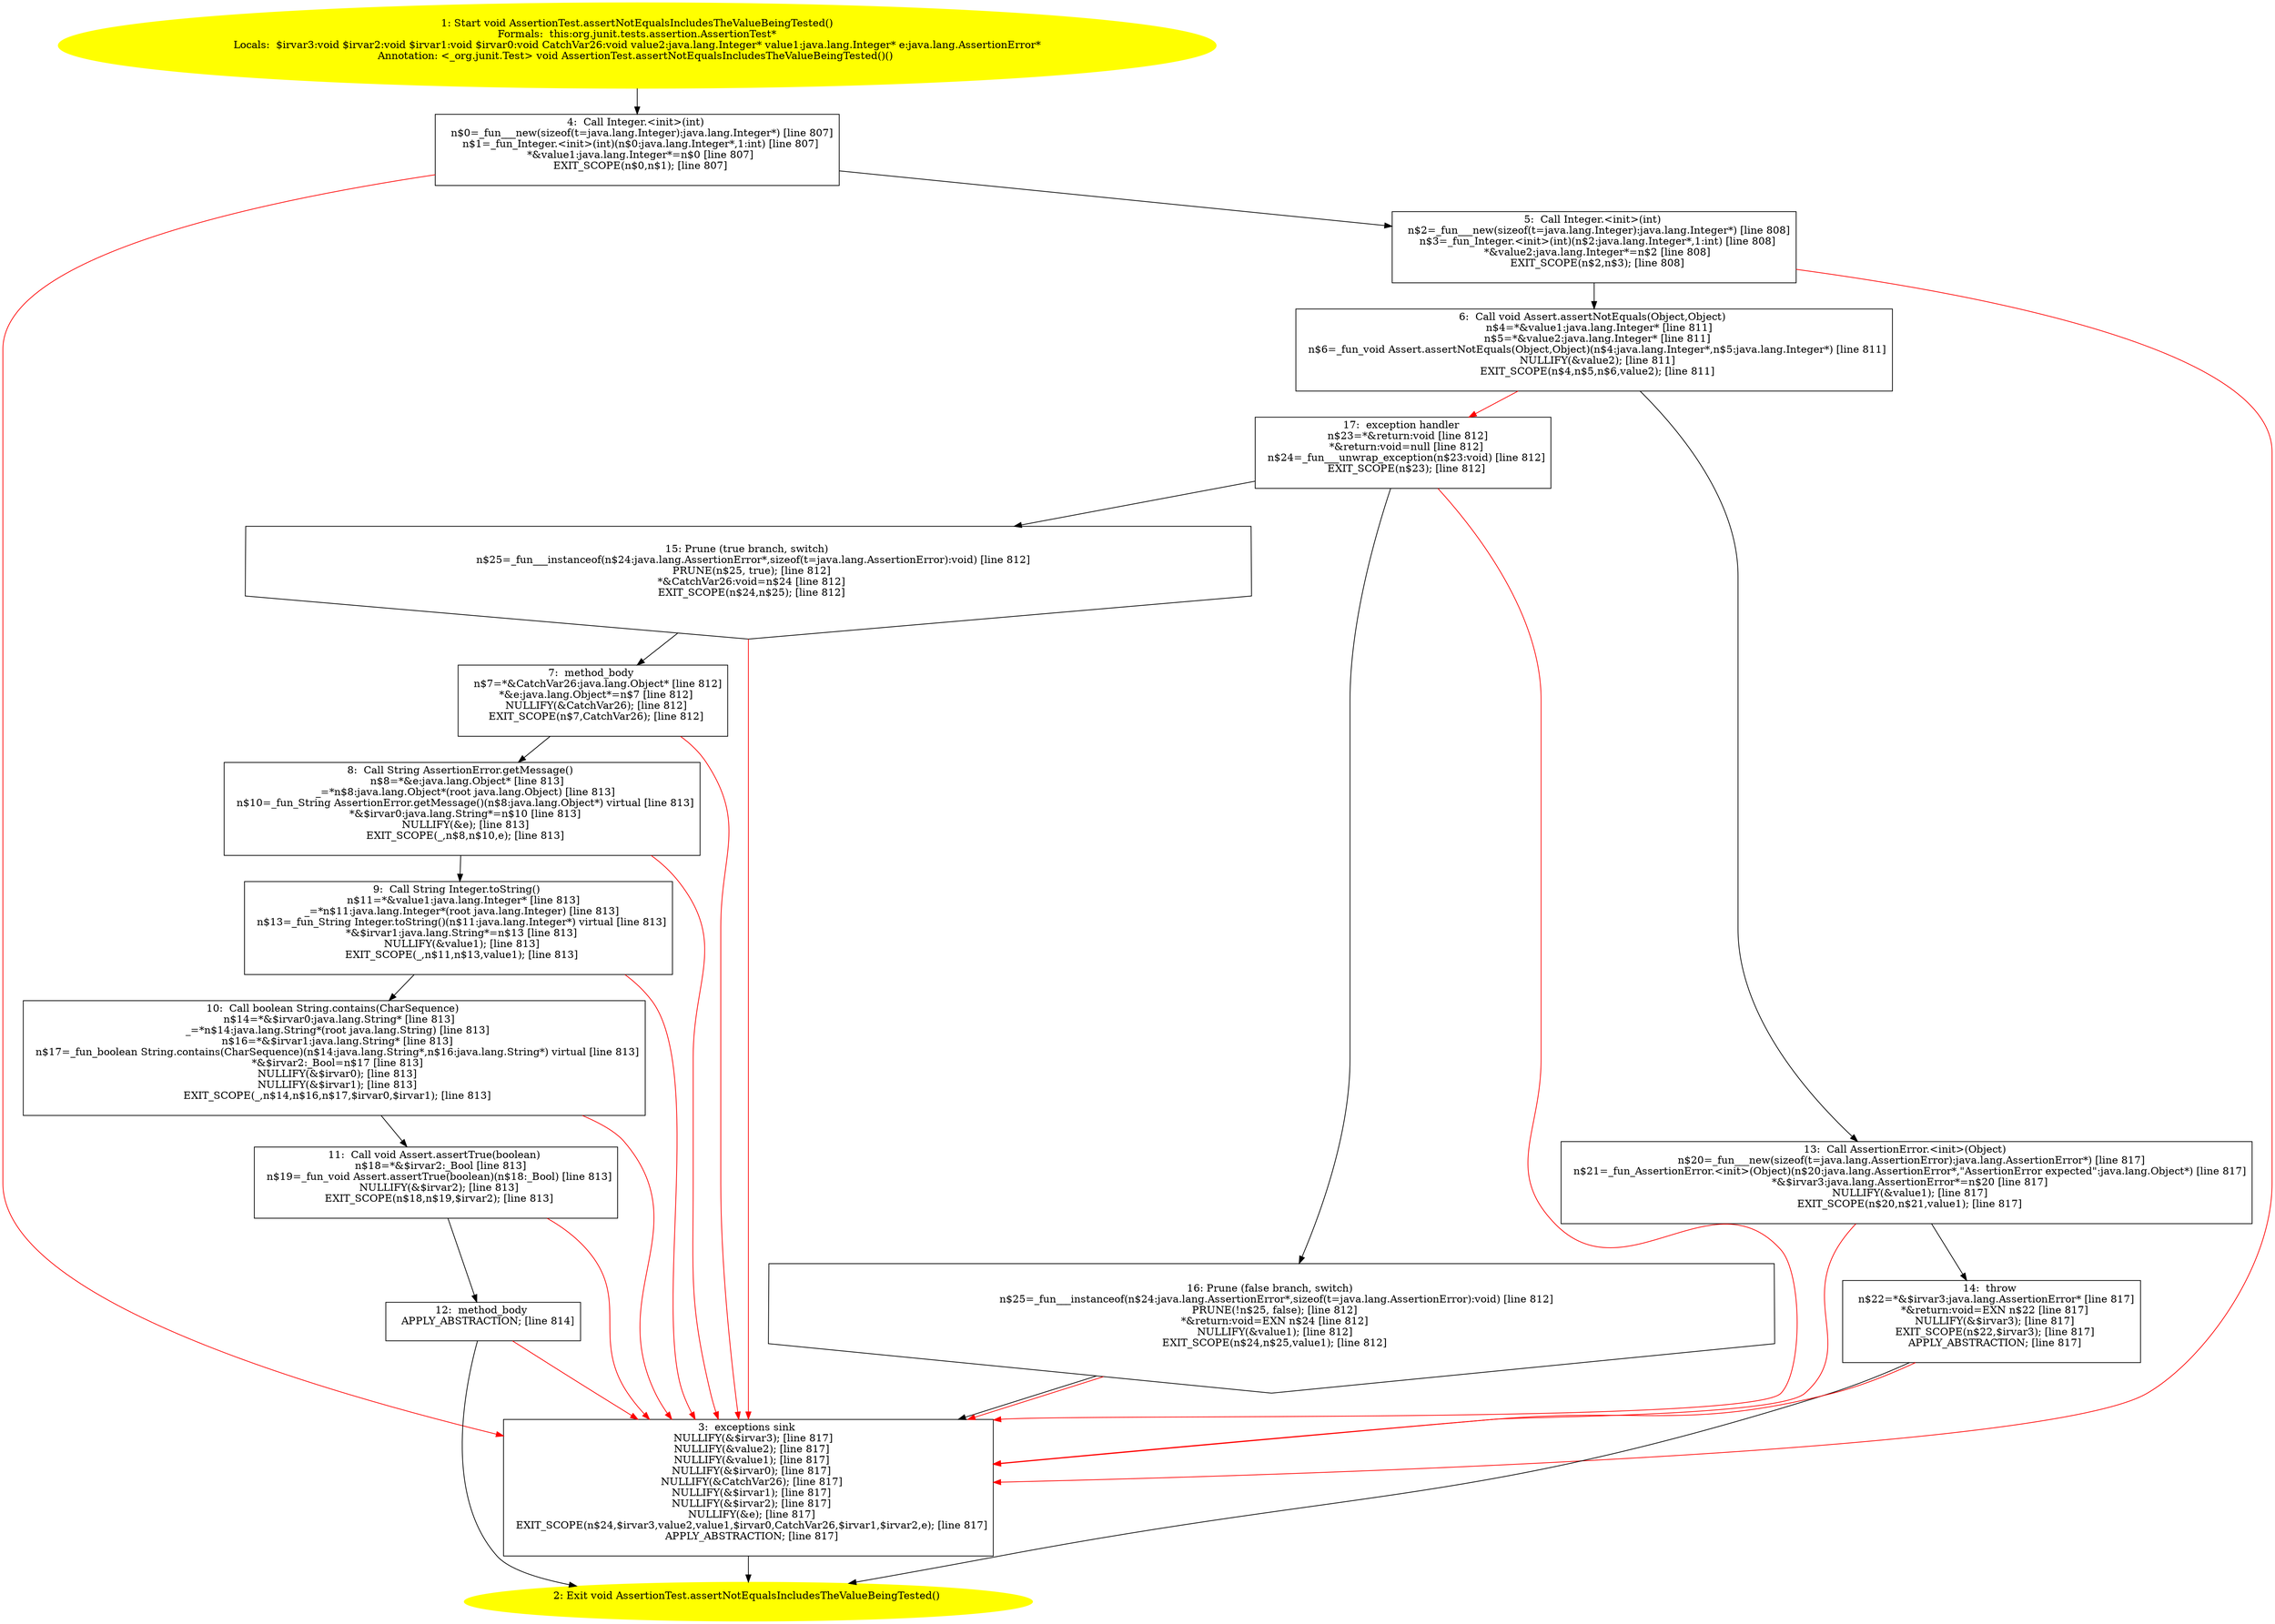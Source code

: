 /* @generated */
digraph cfg {
"org.junit.tests.assertion.AssertionTest.assertNotEqualsIncludesTheValueBeingTested():void.aa51c28e96113734ded1e4410dbb2583_1" [label="1: Start void AssertionTest.assertNotEqualsIncludesTheValueBeingTested()\nFormals:  this:org.junit.tests.assertion.AssertionTest*\nLocals:  $irvar3:void $irvar2:void $irvar1:void $irvar0:void CatchVar26:void value2:java.lang.Integer* value1:java.lang.Integer* e:java.lang.AssertionError*\nAnnotation: <_org.junit.Test> void AssertionTest.assertNotEqualsIncludesTheValueBeingTested()() \n  " color=yellow style=filled]
	

	 "org.junit.tests.assertion.AssertionTest.assertNotEqualsIncludesTheValueBeingTested():void.aa51c28e96113734ded1e4410dbb2583_1" -> "org.junit.tests.assertion.AssertionTest.assertNotEqualsIncludesTheValueBeingTested():void.aa51c28e96113734ded1e4410dbb2583_4" ;
"org.junit.tests.assertion.AssertionTest.assertNotEqualsIncludesTheValueBeingTested():void.aa51c28e96113734ded1e4410dbb2583_2" [label="2: Exit void AssertionTest.assertNotEqualsIncludesTheValueBeingTested() \n  " color=yellow style=filled]
	

"org.junit.tests.assertion.AssertionTest.assertNotEqualsIncludesTheValueBeingTested():void.aa51c28e96113734ded1e4410dbb2583_3" [label="3:  exceptions sink \n   NULLIFY(&$irvar3); [line 817]\n  NULLIFY(&value2); [line 817]\n  NULLIFY(&value1); [line 817]\n  NULLIFY(&$irvar0); [line 817]\n  NULLIFY(&CatchVar26); [line 817]\n  NULLIFY(&$irvar1); [line 817]\n  NULLIFY(&$irvar2); [line 817]\n  NULLIFY(&e); [line 817]\n  EXIT_SCOPE(n$24,$irvar3,value2,value1,$irvar0,CatchVar26,$irvar1,$irvar2,e); [line 817]\n  APPLY_ABSTRACTION; [line 817]\n " shape="box"]
	

	 "org.junit.tests.assertion.AssertionTest.assertNotEqualsIncludesTheValueBeingTested():void.aa51c28e96113734ded1e4410dbb2583_3" -> "org.junit.tests.assertion.AssertionTest.assertNotEqualsIncludesTheValueBeingTested():void.aa51c28e96113734ded1e4410dbb2583_2" ;
"org.junit.tests.assertion.AssertionTest.assertNotEqualsIncludesTheValueBeingTested():void.aa51c28e96113734ded1e4410dbb2583_4" [label="4:  Call Integer.<init>(int) \n   n$0=_fun___new(sizeof(t=java.lang.Integer):java.lang.Integer*) [line 807]\n  n$1=_fun_Integer.<init>(int)(n$0:java.lang.Integer*,1:int) [line 807]\n  *&value1:java.lang.Integer*=n$0 [line 807]\n  EXIT_SCOPE(n$0,n$1); [line 807]\n " shape="box"]
	

	 "org.junit.tests.assertion.AssertionTest.assertNotEqualsIncludesTheValueBeingTested():void.aa51c28e96113734ded1e4410dbb2583_4" -> "org.junit.tests.assertion.AssertionTest.assertNotEqualsIncludesTheValueBeingTested():void.aa51c28e96113734ded1e4410dbb2583_5" ;
	 "org.junit.tests.assertion.AssertionTest.assertNotEqualsIncludesTheValueBeingTested():void.aa51c28e96113734ded1e4410dbb2583_4" -> "org.junit.tests.assertion.AssertionTest.assertNotEqualsIncludesTheValueBeingTested():void.aa51c28e96113734ded1e4410dbb2583_3" [color="red" ];
"org.junit.tests.assertion.AssertionTest.assertNotEqualsIncludesTheValueBeingTested():void.aa51c28e96113734ded1e4410dbb2583_5" [label="5:  Call Integer.<init>(int) \n   n$2=_fun___new(sizeof(t=java.lang.Integer):java.lang.Integer*) [line 808]\n  n$3=_fun_Integer.<init>(int)(n$2:java.lang.Integer*,1:int) [line 808]\n  *&value2:java.lang.Integer*=n$2 [line 808]\n  EXIT_SCOPE(n$2,n$3); [line 808]\n " shape="box"]
	

	 "org.junit.tests.assertion.AssertionTest.assertNotEqualsIncludesTheValueBeingTested():void.aa51c28e96113734ded1e4410dbb2583_5" -> "org.junit.tests.assertion.AssertionTest.assertNotEqualsIncludesTheValueBeingTested():void.aa51c28e96113734ded1e4410dbb2583_6" ;
	 "org.junit.tests.assertion.AssertionTest.assertNotEqualsIncludesTheValueBeingTested():void.aa51c28e96113734ded1e4410dbb2583_5" -> "org.junit.tests.assertion.AssertionTest.assertNotEqualsIncludesTheValueBeingTested():void.aa51c28e96113734ded1e4410dbb2583_3" [color="red" ];
"org.junit.tests.assertion.AssertionTest.assertNotEqualsIncludesTheValueBeingTested():void.aa51c28e96113734ded1e4410dbb2583_6" [label="6:  Call void Assert.assertNotEquals(Object,Object) \n   n$4=*&value1:java.lang.Integer* [line 811]\n  n$5=*&value2:java.lang.Integer* [line 811]\n  n$6=_fun_void Assert.assertNotEquals(Object,Object)(n$4:java.lang.Integer*,n$5:java.lang.Integer*) [line 811]\n  NULLIFY(&value2); [line 811]\n  EXIT_SCOPE(n$4,n$5,n$6,value2); [line 811]\n " shape="box"]
	

	 "org.junit.tests.assertion.AssertionTest.assertNotEqualsIncludesTheValueBeingTested():void.aa51c28e96113734ded1e4410dbb2583_6" -> "org.junit.tests.assertion.AssertionTest.assertNotEqualsIncludesTheValueBeingTested():void.aa51c28e96113734ded1e4410dbb2583_13" ;
	 "org.junit.tests.assertion.AssertionTest.assertNotEqualsIncludesTheValueBeingTested():void.aa51c28e96113734ded1e4410dbb2583_6" -> "org.junit.tests.assertion.AssertionTest.assertNotEqualsIncludesTheValueBeingTested():void.aa51c28e96113734ded1e4410dbb2583_17" [color="red" ];
"org.junit.tests.assertion.AssertionTest.assertNotEqualsIncludesTheValueBeingTested():void.aa51c28e96113734ded1e4410dbb2583_7" [label="7:  method_body \n   n$7=*&CatchVar26:java.lang.Object* [line 812]\n  *&e:java.lang.Object*=n$7 [line 812]\n  NULLIFY(&CatchVar26); [line 812]\n  EXIT_SCOPE(n$7,CatchVar26); [line 812]\n " shape="box"]
	

	 "org.junit.tests.assertion.AssertionTest.assertNotEqualsIncludesTheValueBeingTested():void.aa51c28e96113734ded1e4410dbb2583_7" -> "org.junit.tests.assertion.AssertionTest.assertNotEqualsIncludesTheValueBeingTested():void.aa51c28e96113734ded1e4410dbb2583_8" ;
	 "org.junit.tests.assertion.AssertionTest.assertNotEqualsIncludesTheValueBeingTested():void.aa51c28e96113734ded1e4410dbb2583_7" -> "org.junit.tests.assertion.AssertionTest.assertNotEqualsIncludesTheValueBeingTested():void.aa51c28e96113734ded1e4410dbb2583_3" [color="red" ];
"org.junit.tests.assertion.AssertionTest.assertNotEqualsIncludesTheValueBeingTested():void.aa51c28e96113734ded1e4410dbb2583_8" [label="8:  Call String AssertionError.getMessage() \n   n$8=*&e:java.lang.Object* [line 813]\n  _=*n$8:java.lang.Object*(root java.lang.Object) [line 813]\n  n$10=_fun_String AssertionError.getMessage()(n$8:java.lang.Object*) virtual [line 813]\n  *&$irvar0:java.lang.String*=n$10 [line 813]\n  NULLIFY(&e); [line 813]\n  EXIT_SCOPE(_,n$8,n$10,e); [line 813]\n " shape="box"]
	

	 "org.junit.tests.assertion.AssertionTest.assertNotEqualsIncludesTheValueBeingTested():void.aa51c28e96113734ded1e4410dbb2583_8" -> "org.junit.tests.assertion.AssertionTest.assertNotEqualsIncludesTheValueBeingTested():void.aa51c28e96113734ded1e4410dbb2583_9" ;
	 "org.junit.tests.assertion.AssertionTest.assertNotEqualsIncludesTheValueBeingTested():void.aa51c28e96113734ded1e4410dbb2583_8" -> "org.junit.tests.assertion.AssertionTest.assertNotEqualsIncludesTheValueBeingTested():void.aa51c28e96113734ded1e4410dbb2583_3" [color="red" ];
"org.junit.tests.assertion.AssertionTest.assertNotEqualsIncludesTheValueBeingTested():void.aa51c28e96113734ded1e4410dbb2583_9" [label="9:  Call String Integer.toString() \n   n$11=*&value1:java.lang.Integer* [line 813]\n  _=*n$11:java.lang.Integer*(root java.lang.Integer) [line 813]\n  n$13=_fun_String Integer.toString()(n$11:java.lang.Integer*) virtual [line 813]\n  *&$irvar1:java.lang.String*=n$13 [line 813]\n  NULLIFY(&value1); [line 813]\n  EXIT_SCOPE(_,n$11,n$13,value1); [line 813]\n " shape="box"]
	

	 "org.junit.tests.assertion.AssertionTest.assertNotEqualsIncludesTheValueBeingTested():void.aa51c28e96113734ded1e4410dbb2583_9" -> "org.junit.tests.assertion.AssertionTest.assertNotEqualsIncludesTheValueBeingTested():void.aa51c28e96113734ded1e4410dbb2583_10" ;
	 "org.junit.tests.assertion.AssertionTest.assertNotEqualsIncludesTheValueBeingTested():void.aa51c28e96113734ded1e4410dbb2583_9" -> "org.junit.tests.assertion.AssertionTest.assertNotEqualsIncludesTheValueBeingTested():void.aa51c28e96113734ded1e4410dbb2583_3" [color="red" ];
"org.junit.tests.assertion.AssertionTest.assertNotEqualsIncludesTheValueBeingTested():void.aa51c28e96113734ded1e4410dbb2583_10" [label="10:  Call boolean String.contains(CharSequence) \n   n$14=*&$irvar0:java.lang.String* [line 813]\n  _=*n$14:java.lang.String*(root java.lang.String) [line 813]\n  n$16=*&$irvar1:java.lang.String* [line 813]\n  n$17=_fun_boolean String.contains(CharSequence)(n$14:java.lang.String*,n$16:java.lang.String*) virtual [line 813]\n  *&$irvar2:_Bool=n$17 [line 813]\n  NULLIFY(&$irvar0); [line 813]\n  NULLIFY(&$irvar1); [line 813]\n  EXIT_SCOPE(_,n$14,n$16,n$17,$irvar0,$irvar1); [line 813]\n " shape="box"]
	

	 "org.junit.tests.assertion.AssertionTest.assertNotEqualsIncludesTheValueBeingTested():void.aa51c28e96113734ded1e4410dbb2583_10" -> "org.junit.tests.assertion.AssertionTest.assertNotEqualsIncludesTheValueBeingTested():void.aa51c28e96113734ded1e4410dbb2583_11" ;
	 "org.junit.tests.assertion.AssertionTest.assertNotEqualsIncludesTheValueBeingTested():void.aa51c28e96113734ded1e4410dbb2583_10" -> "org.junit.tests.assertion.AssertionTest.assertNotEqualsIncludesTheValueBeingTested():void.aa51c28e96113734ded1e4410dbb2583_3" [color="red" ];
"org.junit.tests.assertion.AssertionTest.assertNotEqualsIncludesTheValueBeingTested():void.aa51c28e96113734ded1e4410dbb2583_11" [label="11:  Call void Assert.assertTrue(boolean) \n   n$18=*&$irvar2:_Bool [line 813]\n  n$19=_fun_void Assert.assertTrue(boolean)(n$18:_Bool) [line 813]\n  NULLIFY(&$irvar2); [line 813]\n  EXIT_SCOPE(n$18,n$19,$irvar2); [line 813]\n " shape="box"]
	

	 "org.junit.tests.assertion.AssertionTest.assertNotEqualsIncludesTheValueBeingTested():void.aa51c28e96113734ded1e4410dbb2583_11" -> "org.junit.tests.assertion.AssertionTest.assertNotEqualsIncludesTheValueBeingTested():void.aa51c28e96113734ded1e4410dbb2583_12" ;
	 "org.junit.tests.assertion.AssertionTest.assertNotEqualsIncludesTheValueBeingTested():void.aa51c28e96113734ded1e4410dbb2583_11" -> "org.junit.tests.assertion.AssertionTest.assertNotEqualsIncludesTheValueBeingTested():void.aa51c28e96113734ded1e4410dbb2583_3" [color="red" ];
"org.junit.tests.assertion.AssertionTest.assertNotEqualsIncludesTheValueBeingTested():void.aa51c28e96113734ded1e4410dbb2583_12" [label="12:  method_body \n   APPLY_ABSTRACTION; [line 814]\n " shape="box"]
	

	 "org.junit.tests.assertion.AssertionTest.assertNotEqualsIncludesTheValueBeingTested():void.aa51c28e96113734ded1e4410dbb2583_12" -> "org.junit.tests.assertion.AssertionTest.assertNotEqualsIncludesTheValueBeingTested():void.aa51c28e96113734ded1e4410dbb2583_2" ;
	 "org.junit.tests.assertion.AssertionTest.assertNotEqualsIncludesTheValueBeingTested():void.aa51c28e96113734ded1e4410dbb2583_12" -> "org.junit.tests.assertion.AssertionTest.assertNotEqualsIncludesTheValueBeingTested():void.aa51c28e96113734ded1e4410dbb2583_3" [color="red" ];
"org.junit.tests.assertion.AssertionTest.assertNotEqualsIncludesTheValueBeingTested():void.aa51c28e96113734ded1e4410dbb2583_13" [label="13:  Call AssertionError.<init>(Object) \n   n$20=_fun___new(sizeof(t=java.lang.AssertionError):java.lang.AssertionError*) [line 817]\n  n$21=_fun_AssertionError.<init>(Object)(n$20:java.lang.AssertionError*,\"AssertionError expected\":java.lang.Object*) [line 817]\n  *&$irvar3:java.lang.AssertionError*=n$20 [line 817]\n  NULLIFY(&value1); [line 817]\n  EXIT_SCOPE(n$20,n$21,value1); [line 817]\n " shape="box"]
	

	 "org.junit.tests.assertion.AssertionTest.assertNotEqualsIncludesTheValueBeingTested():void.aa51c28e96113734ded1e4410dbb2583_13" -> "org.junit.tests.assertion.AssertionTest.assertNotEqualsIncludesTheValueBeingTested():void.aa51c28e96113734ded1e4410dbb2583_14" ;
	 "org.junit.tests.assertion.AssertionTest.assertNotEqualsIncludesTheValueBeingTested():void.aa51c28e96113734ded1e4410dbb2583_13" -> "org.junit.tests.assertion.AssertionTest.assertNotEqualsIncludesTheValueBeingTested():void.aa51c28e96113734ded1e4410dbb2583_3" [color="red" ];
"org.junit.tests.assertion.AssertionTest.assertNotEqualsIncludesTheValueBeingTested():void.aa51c28e96113734ded1e4410dbb2583_14" [label="14:  throw \n   n$22=*&$irvar3:java.lang.AssertionError* [line 817]\n  *&return:void=EXN n$22 [line 817]\n  NULLIFY(&$irvar3); [line 817]\n  EXIT_SCOPE(n$22,$irvar3); [line 817]\n  APPLY_ABSTRACTION; [line 817]\n " shape="box"]
	

	 "org.junit.tests.assertion.AssertionTest.assertNotEqualsIncludesTheValueBeingTested():void.aa51c28e96113734ded1e4410dbb2583_14" -> "org.junit.tests.assertion.AssertionTest.assertNotEqualsIncludesTheValueBeingTested():void.aa51c28e96113734ded1e4410dbb2583_2" ;
	 "org.junit.tests.assertion.AssertionTest.assertNotEqualsIncludesTheValueBeingTested():void.aa51c28e96113734ded1e4410dbb2583_14" -> "org.junit.tests.assertion.AssertionTest.assertNotEqualsIncludesTheValueBeingTested():void.aa51c28e96113734ded1e4410dbb2583_3" [color="red" ];
"org.junit.tests.assertion.AssertionTest.assertNotEqualsIncludesTheValueBeingTested():void.aa51c28e96113734ded1e4410dbb2583_15" [label="15: Prune (true branch, switch) \n   n$25=_fun___instanceof(n$24:java.lang.AssertionError*,sizeof(t=java.lang.AssertionError):void) [line 812]\n  PRUNE(n$25, true); [line 812]\n  *&CatchVar26:void=n$24 [line 812]\n  EXIT_SCOPE(n$24,n$25); [line 812]\n " shape="invhouse"]
	

	 "org.junit.tests.assertion.AssertionTest.assertNotEqualsIncludesTheValueBeingTested():void.aa51c28e96113734ded1e4410dbb2583_15" -> "org.junit.tests.assertion.AssertionTest.assertNotEqualsIncludesTheValueBeingTested():void.aa51c28e96113734ded1e4410dbb2583_7" ;
	 "org.junit.tests.assertion.AssertionTest.assertNotEqualsIncludesTheValueBeingTested():void.aa51c28e96113734ded1e4410dbb2583_15" -> "org.junit.tests.assertion.AssertionTest.assertNotEqualsIncludesTheValueBeingTested():void.aa51c28e96113734ded1e4410dbb2583_3" [color="red" ];
"org.junit.tests.assertion.AssertionTest.assertNotEqualsIncludesTheValueBeingTested():void.aa51c28e96113734ded1e4410dbb2583_16" [label="16: Prune (false branch, switch) \n   n$25=_fun___instanceof(n$24:java.lang.AssertionError*,sizeof(t=java.lang.AssertionError):void) [line 812]\n  PRUNE(!n$25, false); [line 812]\n  *&return:void=EXN n$24 [line 812]\n  NULLIFY(&value1); [line 812]\n  EXIT_SCOPE(n$24,n$25,value1); [line 812]\n " shape="invhouse"]
	

	 "org.junit.tests.assertion.AssertionTest.assertNotEqualsIncludesTheValueBeingTested():void.aa51c28e96113734ded1e4410dbb2583_16" -> "org.junit.tests.assertion.AssertionTest.assertNotEqualsIncludesTheValueBeingTested():void.aa51c28e96113734ded1e4410dbb2583_3" ;
	 "org.junit.tests.assertion.AssertionTest.assertNotEqualsIncludesTheValueBeingTested():void.aa51c28e96113734ded1e4410dbb2583_16" -> "org.junit.tests.assertion.AssertionTest.assertNotEqualsIncludesTheValueBeingTested():void.aa51c28e96113734ded1e4410dbb2583_3" [color="red" ];
"org.junit.tests.assertion.AssertionTest.assertNotEqualsIncludesTheValueBeingTested():void.aa51c28e96113734ded1e4410dbb2583_17" [label="17:  exception handler \n   n$23=*&return:void [line 812]\n  *&return:void=null [line 812]\n  n$24=_fun___unwrap_exception(n$23:void) [line 812]\n  EXIT_SCOPE(n$23); [line 812]\n " shape="box"]
	

	 "org.junit.tests.assertion.AssertionTest.assertNotEqualsIncludesTheValueBeingTested():void.aa51c28e96113734ded1e4410dbb2583_17" -> "org.junit.tests.assertion.AssertionTest.assertNotEqualsIncludesTheValueBeingTested():void.aa51c28e96113734ded1e4410dbb2583_15" ;
	 "org.junit.tests.assertion.AssertionTest.assertNotEqualsIncludesTheValueBeingTested():void.aa51c28e96113734ded1e4410dbb2583_17" -> "org.junit.tests.assertion.AssertionTest.assertNotEqualsIncludesTheValueBeingTested():void.aa51c28e96113734ded1e4410dbb2583_16" ;
	 "org.junit.tests.assertion.AssertionTest.assertNotEqualsIncludesTheValueBeingTested():void.aa51c28e96113734ded1e4410dbb2583_17" -> "org.junit.tests.assertion.AssertionTest.assertNotEqualsIncludesTheValueBeingTested():void.aa51c28e96113734ded1e4410dbb2583_3" [color="red" ];
}
